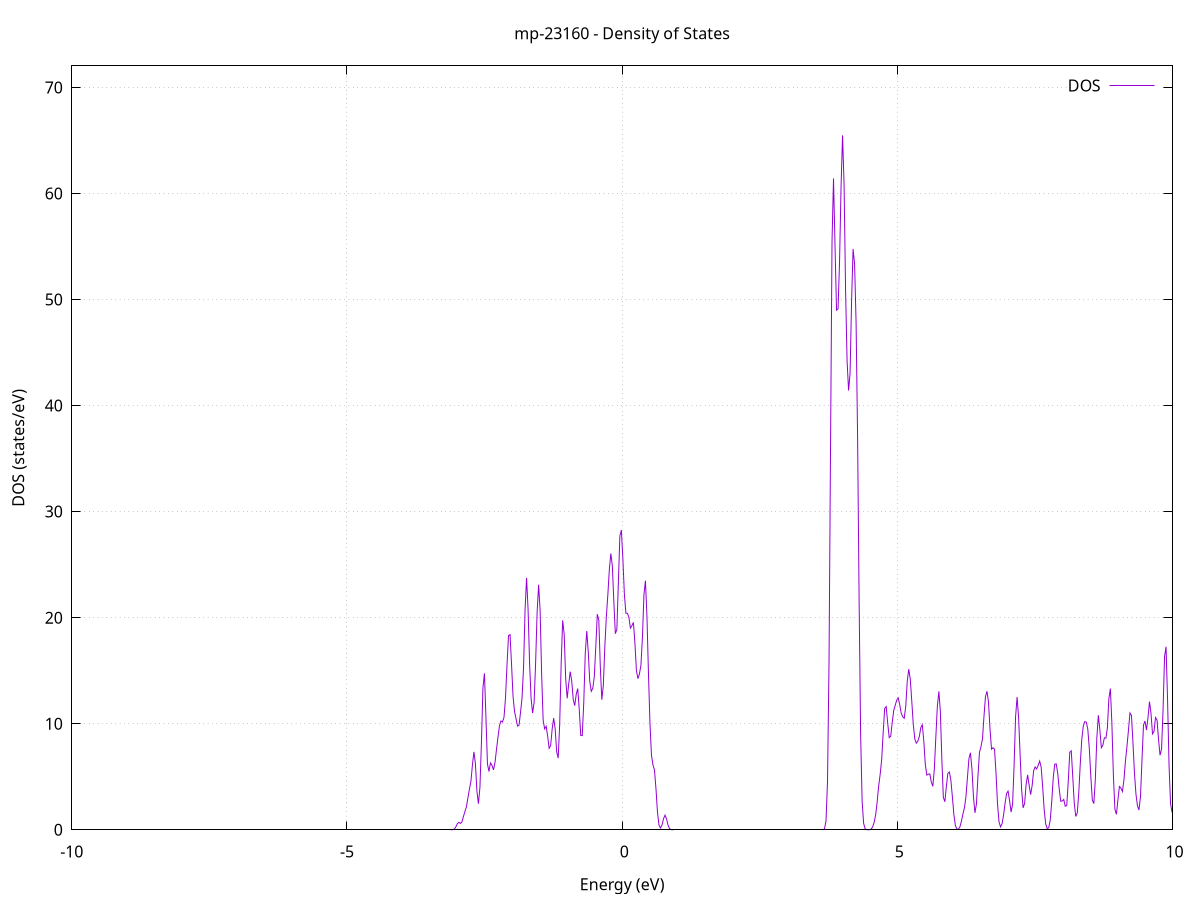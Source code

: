 set title 'mp-23160 - Density of States'
set xlabel 'Energy (eV)'
set ylabel 'DOS (states/eV)'
set grid
set xrange [-10:10]
set yrange [0:72.031]
set xzeroaxis lt -1
set terminal png size 800,600
set output 'mp-23160_dos_gnuplot.png'
plot '-' using 1:2 with lines title 'DOS'
-40.258100 0.000000
-40.230800 0.000000
-40.203400 0.000000
-40.176100 0.000000
-40.148700 0.000000
-40.121400 0.000000
-40.094100 0.000000
-40.066700 0.000000
-40.039400 0.000000
-40.012000 0.000000
-39.984700 0.000000
-39.957400 0.000000
-39.930000 0.000000
-39.902700 0.000000
-39.875300 0.000000
-39.848000 0.000000
-39.820700 0.000000
-39.793300 0.000000
-39.766000 0.000000
-39.738600 0.000000
-39.711300 0.000000
-39.684000 0.000000
-39.656600 0.000000
-39.629300 0.000000
-39.601900 0.000000
-39.574600 0.000000
-39.547300 0.000000
-39.519900 0.000000
-39.492600 0.000000
-39.465200 0.000000
-39.437900 0.000000
-39.410600 0.000000
-39.383200 0.000000
-39.355900 0.000000
-39.328500 0.000000
-39.301200 0.000000
-39.273900 0.000000
-39.246500 0.000000
-39.219200 0.000000
-39.191800 0.000000
-39.164500 0.000000
-39.137200 0.000000
-39.109800 0.000000
-39.082500 0.000000
-39.055200 0.000000
-39.027800 0.000000
-39.000500 0.000000
-38.973100 0.000000
-38.945800 0.000000
-38.918500 0.000000
-38.891100 0.000000
-38.863800 0.000000
-38.836400 0.000000
-38.809100 0.000000
-38.781800 0.000000
-38.754400 0.000000
-38.727100 0.000000
-38.699700 0.000000
-38.672400 0.000000
-38.645100 0.000000
-38.617700 0.000000
-38.590400 0.000000
-38.563000 0.000000
-38.535700 0.000000
-38.508400 0.000000
-38.481000 0.000000
-38.453700 0.000000
-38.426300 0.000000
-38.399000 0.000000
-38.371700 0.000000
-38.344300 0.000000
-38.317000 0.000000
-38.289600 0.000000
-38.262300 0.000000
-38.235000 0.000000
-38.207600 0.000000
-38.180300 0.000000
-38.152900 0.000000
-38.125600 0.000000
-38.098300 0.000000
-38.070900 0.000000
-38.043600 0.000000
-38.016200 0.000000
-37.988900 0.000000
-37.961600 0.000000
-37.934200 0.000300
-37.906900 0.008900
-37.879500 0.152500
-37.852200 1.461100
-37.824900 7.887400
-37.797500 24.046200
-37.770200 41.473300
-37.742800 40.504400
-37.715500 22.398900
-37.688200 7.006700
-37.660800 1.237600
-37.633500 0.123100
-37.606100 0.006900
-37.578800 0.000200
-37.551500 0.000000
-37.524100 0.000000
-37.496800 0.000000
-37.469400 0.000000
-37.442100 0.000000
-37.414800 0.000000
-37.387400 0.000000
-37.360100 0.000000
-37.332800 0.000000
-37.305400 0.000000
-37.278100 0.000000
-37.250700 0.000000
-37.223400 0.000000
-37.196100 0.000000
-37.168700 0.000000
-37.141400 0.000000
-37.114000 0.000000
-37.086700 0.000000
-37.059400 0.000000
-37.032000 0.000000
-37.004700 0.000000
-36.977300 0.000000
-36.950000 0.000000
-36.922700 0.000000
-36.895300 0.000000
-36.868000 0.000000
-36.840600 0.000000
-36.813300 0.000000
-36.786000 0.000000
-36.758600 0.000000
-36.731300 0.000000
-36.703900 0.000000
-36.676600 0.000000
-36.649300 0.000000
-36.621900 0.000000
-36.594600 0.000000
-36.567200 0.000000
-36.539900 0.000000
-36.512600 0.000000
-36.485200 0.000000
-36.457900 0.000000
-36.430500 0.000000
-36.403200 0.000000
-36.375900 0.000000
-36.348500 0.000000
-36.321200 0.000000
-36.293800 0.000000
-36.266500 0.000000
-36.239200 0.000000
-36.211800 0.000000
-36.184500 0.000000
-36.157100 0.000000
-36.129800 0.000000
-36.102500 0.000000
-36.075100 0.000000
-36.047800 0.000000
-36.020400 0.000000
-35.993100 0.000000
-35.965800 0.000000
-35.938400 0.000000
-35.911100 0.000000
-35.883700 0.000000
-35.856400 0.000000
-35.829100 0.000000
-35.801700 0.000000
-35.774400 0.000000
-35.747100 0.000000
-35.719700 0.000000
-35.692400 0.000000
-35.665000 0.000000
-35.637700 0.000000
-35.610400 0.000000
-35.583000 0.000000
-35.555700 0.000000
-35.528300 0.000000
-35.501000 0.000000
-35.473700 0.000000
-35.446300 0.000000
-35.419000 0.000000
-35.391600 0.000000
-35.364300 0.000000
-35.337000 0.000000
-35.309600 0.000000
-35.282300 0.000000
-35.254900 0.000000
-35.227600 0.000000
-35.200300 0.000000
-35.172900 0.000000
-35.145600 0.000000
-35.118200 0.000000
-35.090900 0.000000
-35.063600 0.000000
-35.036200 0.000000
-35.008900 0.000000
-34.981500 0.000000
-34.954200 0.000000
-34.926900 0.000000
-34.899500 0.000000
-34.872200 0.000000
-34.844800 0.000000
-34.817500 0.000000
-34.790200 0.000000
-34.762800 0.000000
-34.735500 0.000000
-34.708100 0.000000
-34.680800 0.000000
-34.653500 0.000000
-34.626100 0.000000
-34.598800 0.000000
-34.571400 0.000000
-34.544100 0.000000
-34.516800 0.000000
-34.489400 0.000000
-34.462100 0.000000
-34.434700 0.000000
-34.407400 0.000000
-34.380100 0.000000
-34.352700 0.000000
-34.325400 0.000000
-34.298000 0.000000
-34.270700 0.000000
-34.243400 0.000000
-34.216000 0.000000
-34.188700 0.000000
-34.161400 0.000000
-34.134000 0.000000
-34.106700 0.000000
-34.079300 0.000000
-34.052000 0.000000
-34.024700 0.000000
-33.997300 0.000000
-33.970000 0.000000
-33.942600 0.000000
-33.915300 0.000000
-33.888000 0.000000
-33.860600 0.000000
-33.833300 0.000000
-33.805900 0.000000
-33.778600 0.000000
-33.751300 0.000000
-33.723900 0.000000
-33.696600 0.000000
-33.669200 0.000000
-33.641900 0.000000
-33.614600 0.000000
-33.587200 0.000000
-33.559900 0.000000
-33.532500 0.000000
-33.505200 0.000000
-33.477900 0.000000
-33.450500 0.000000
-33.423200 0.000000
-33.395800 0.000000
-33.368500 0.000000
-33.341200 0.000000
-33.313800 0.000000
-33.286500 0.000000
-33.259100 0.000000
-33.231800 0.000000
-33.204500 0.000000
-33.177100 0.000000
-33.149800 0.000000
-33.122400 0.000000
-33.095100 0.000000
-33.067800 0.000000
-33.040400 0.000000
-33.013100 0.000000
-32.985700 0.000000
-32.958400 0.000000
-32.931100 0.000000
-32.903700 0.000000
-32.876400 0.000000
-32.849000 0.000000
-32.821700 0.000000
-32.794400 0.000000
-32.767000 0.000000
-32.739700 0.000000
-32.712300 0.000000
-32.685000 0.000000
-32.657700 0.000000
-32.630300 0.000000
-32.603000 0.000000
-32.575600 0.000000
-32.548300 0.000000
-32.521000 0.000000
-32.493600 0.000000
-32.466300 0.000000
-32.439000 0.000000
-32.411600 0.000000
-32.384300 0.000000
-32.356900 0.000000
-32.329600 0.000000
-32.302300 0.000000
-32.274900 0.000000
-32.247600 0.000000
-32.220200 0.000000
-32.192900 0.000000
-32.165600 0.000000
-32.138200 0.000000
-32.110900 0.000000
-32.083500 0.000000
-32.056200 0.000000
-32.028900 0.000000
-32.001500 0.000000
-31.974200 0.000000
-31.946800 0.000000
-31.919500 0.000000
-31.892200 0.000000
-31.864800 0.000000
-31.837500 0.000000
-31.810100 0.000000
-31.782800 0.000000
-31.755500 0.000000
-31.728100 0.000000
-31.700800 0.000000
-31.673400 0.000000
-31.646100 0.000000
-31.618800 0.000000
-31.591400 0.000000
-31.564100 0.000000
-31.536700 0.000000
-31.509400 0.000000
-31.482100 0.000000
-31.454700 0.000000
-31.427400 0.000000
-31.400000 0.000000
-31.372700 0.000000
-31.345400 0.000000
-31.318000 0.000000
-31.290700 0.000000
-31.263300 0.000000
-31.236000 0.000000
-31.208700 0.000000
-31.181300 0.000000
-31.154000 0.000000
-31.126600 0.000000
-31.099300 0.000000
-31.072000 0.000000
-31.044600 0.000000
-31.017300 0.000000
-30.989900 0.000000
-30.962600 0.000000
-30.935300 0.000000
-30.907900 0.000000
-30.880600 0.000000
-30.853300 0.000000
-30.825900 0.000000
-30.798600 0.000000
-30.771200 0.000000
-30.743900 0.000000
-30.716600 0.000000
-30.689200 0.000000
-30.661900 0.000000
-30.634500 0.000000
-30.607200 0.000000
-30.579900 0.000000
-30.552500 0.000000
-30.525200 0.000000
-30.497800 0.000000
-30.470500 0.000000
-30.443200 0.000000
-30.415800 0.000000
-30.388500 0.000000
-30.361100 0.000000
-30.333800 0.000000
-30.306500 0.000000
-30.279100 0.000000
-30.251800 0.000000
-30.224400 0.000000
-30.197100 0.000000
-30.169800 0.000000
-30.142400 0.000000
-30.115100 0.000000
-30.087700 0.000000
-30.060400 0.000000
-30.033100 0.000000
-30.005700 0.000000
-29.978400 0.000000
-29.951000 0.000000
-29.923700 0.000000
-29.896400 0.000000
-29.869000 0.000000
-29.841700 0.000000
-29.814300 0.000000
-29.787000 0.000000
-29.759700 0.000000
-29.732300 0.000000
-29.705000 0.000000
-29.677600 0.000000
-29.650300 0.000000
-29.623000 0.000000
-29.595600 0.000000
-29.568300 0.000000
-29.540900 0.000000
-29.513600 0.000000
-29.486300 0.000000
-29.458900 0.000000
-29.431600 0.000000
-29.404200 0.000000
-29.376900 0.000000
-29.349600 0.000000
-29.322200 0.000000
-29.294900 0.000000
-29.267500 0.000000
-29.240200 0.000000
-29.212900 0.000000
-29.185500 0.000000
-29.158200 0.000000
-29.130900 0.000000
-29.103500 0.000000
-29.076200 0.000000
-29.048800 0.000000
-29.021500 0.000000
-28.994200 0.000000
-28.966800 0.000000
-28.939500 0.000000
-28.912100 0.000000
-28.884800 0.000000
-28.857500 0.000000
-28.830100 0.000000
-28.802800 0.000000
-28.775400 0.000000
-28.748100 0.000000
-28.720800 0.000000
-28.693400 0.000000
-28.666100 0.000000
-28.638700 0.000000
-28.611400 0.000000
-28.584100 0.000000
-28.556700 0.000000
-28.529400 0.000000
-28.502000 0.000000
-28.474700 0.000000
-28.447400 0.000000
-28.420000 0.000000
-28.392700 0.000000
-28.365300 0.000000
-28.338000 0.000000
-28.310700 0.000000
-28.283300 0.000000
-28.256000 0.000000
-28.228600 0.000000
-28.201300 0.000000
-28.174000 0.000000
-28.146600 0.000000
-28.119300 0.000000
-28.091900 0.000000
-28.064600 0.000000
-28.037300 0.000000
-28.009900 0.000000
-27.982600 0.000000
-27.955200 0.000000
-27.927900 0.000000
-27.900600 0.000000
-27.873200 0.000000
-27.845900 0.000000
-27.818500 0.000000
-27.791200 0.000000
-27.763900 0.000000
-27.736500 0.000000
-27.709200 0.000000
-27.681800 0.000000
-27.654500 0.000000
-27.627200 0.000000
-27.599800 0.000000
-27.572500 0.000000
-27.545200 0.000000
-27.517800 0.000000
-27.490500 0.000000
-27.463100 0.000000
-27.435800 0.000000
-27.408500 0.000000
-27.381100 0.000000
-27.353800 0.000000
-27.326400 0.000000
-27.299100 0.000000
-27.271800 0.000000
-27.244400 0.000000
-27.217100 0.000000
-27.189700 0.000000
-27.162400 0.000000
-27.135100 0.000000
-27.107700 0.000000
-27.080400 0.000000
-27.053000 0.000000
-27.025700 0.000000
-26.998400 0.000000
-26.971000 0.000000
-26.943700 0.000000
-26.916300 0.000000
-26.889000 0.000000
-26.861700 0.000000
-26.834300 0.000000
-26.807000 0.000000
-26.779600 0.000000
-26.752300 0.000000
-26.725000 0.000000
-26.697600 0.000000
-26.670300 0.000000
-26.642900 0.000000
-26.615600 0.000000
-26.588300 0.000000
-26.560900 0.000000
-26.533600 0.000000
-26.506200 0.000000
-26.478900 0.000000
-26.451600 0.000000
-26.424200 0.000000
-26.396900 0.000000
-26.369500 0.000000
-26.342200 0.000000
-26.314900 0.000000
-26.287500 0.000000
-26.260200 0.000000
-26.232800 0.000000
-26.205500 0.000000
-26.178200 0.000000
-26.150800 0.000000
-26.123500 0.000000
-26.096100 0.000000
-26.068800 0.000000
-26.041500 0.000000
-26.014100 0.000000
-25.986800 0.000000
-25.959400 0.000000
-25.932100 0.000000
-25.904800 0.000000
-25.877400 0.000000
-25.850100 0.000000
-25.822800 0.000000
-25.795400 0.000000
-25.768100 0.000000
-25.740700 0.000000
-25.713400 0.000000
-25.686100 0.000000
-25.658700 0.000000
-25.631400 0.000000
-25.604000 0.000000
-25.576700 0.000000
-25.549400 0.000000
-25.522000 0.000000
-25.494700 0.000000
-25.467300 0.000000
-25.440000 0.000000
-25.412700 0.000000
-25.385300 0.000000
-25.358000 0.000000
-25.330600 0.000000
-25.303300 0.000000
-25.276000 0.000000
-25.248600 0.000000
-25.221300 0.000000
-25.193900 0.000000
-25.166600 0.000000
-25.139300 0.000000
-25.111900 0.000000
-25.084600 0.000000
-25.057200 0.000000
-25.029900 0.000000
-25.002600 0.000000
-24.975200 0.000000
-24.947900 0.000000
-24.920500 0.000000
-24.893200 0.000000
-24.865900 0.000000
-24.838500 0.000000
-24.811200 0.000000
-24.783800 0.000000
-24.756500 0.000000
-24.729200 0.000000
-24.701800 0.000000
-24.674500 0.000000
-24.647100 0.000000
-24.619800 0.000000
-24.592500 0.000000
-24.565100 0.000000
-24.537800 0.000000
-24.510400 0.000000
-24.483100 0.000000
-24.455800 0.000000
-24.428400 0.000000
-24.401100 0.000000
-24.373700 0.000000
-24.346400 0.000000
-24.319100 0.000000
-24.291700 0.000000
-24.264400 0.000000
-24.237100 0.000000
-24.209700 0.000000
-24.182400 0.000000
-24.155000 0.000000
-24.127700 0.000000
-24.100400 0.000000
-24.073000 0.000000
-24.045700 0.000000
-24.018300 0.000000
-23.991000 0.000000
-23.963700 0.000000
-23.936300 0.000000
-23.909000 0.000000
-23.881600 0.000000
-23.854300 0.000000
-23.827000 0.000000
-23.799600 0.000000
-23.772300 0.000000
-23.744900 0.000000
-23.717600 0.000000
-23.690300 0.000000
-23.662900 0.000000
-23.635600 0.000000
-23.608200 0.000000
-23.580900 0.000000
-23.553600 0.000000
-23.526200 0.000000
-23.498900 0.000000
-23.471500 0.000000
-23.444200 0.000000
-23.416900 0.000000
-23.389500 0.000000
-23.362200 0.000000
-23.334800 0.000000
-23.307500 0.000000
-23.280200 0.000000
-23.252800 0.000000
-23.225500 0.000000
-23.198100 0.000000
-23.170800 0.000000
-23.143500 0.000000
-23.116100 0.000000
-23.088800 0.000000
-23.061400 0.000000
-23.034100 0.000000
-23.006800 0.000000
-22.979400 0.000000
-22.952100 0.000000
-22.924700 0.000000
-22.897400 0.000000
-22.870100 0.000000
-22.842700 0.000000
-22.815400 0.000000
-22.788000 0.000000
-22.760700 0.000000
-22.733400 0.000000
-22.706000 0.000000
-22.678700 0.000000
-22.651400 0.000000
-22.624000 0.000000
-22.596700 0.000000
-22.569300 0.000000
-22.542000 0.000000
-22.514700 0.000000
-22.487300 0.000000
-22.460000 0.000000
-22.432600 0.000000
-22.405300 0.000000
-22.378000 0.000000
-22.350600 0.000000
-22.323300 0.000000
-22.295900 0.000000
-22.268600 0.000000
-22.241300 0.000000
-22.213900 0.000000
-22.186600 0.000000
-22.159200 0.000000
-22.131900 0.000000
-22.104600 0.000000
-22.077200 0.000000
-22.049900 0.000000
-22.022500 0.000000
-21.995200 0.000000
-21.967900 0.000000
-21.940500 0.000000
-21.913200 0.000000
-21.885800 0.000000
-21.858500 0.000000
-21.831200 0.000000
-21.803800 0.000000
-21.776500 0.000000
-21.749100 0.000000
-21.721800 0.000000
-21.694500 0.000000
-21.667100 0.000000
-21.639800 0.000000
-21.612400 0.000000
-21.585100 0.000000
-21.557800 0.000000
-21.530400 0.000000
-21.503100 0.000000
-21.475700 0.000000
-21.448400 0.000000
-21.421100 0.000000
-21.393700 0.000000
-21.366400 0.000000
-21.339000 0.000000
-21.311700 0.000000
-21.284400 0.000000
-21.257000 0.000000
-21.229700 0.000000
-21.202300 0.000000
-21.175000 0.000000
-21.147700 0.000000
-21.120300 0.000000
-21.093000 0.000000
-21.065600 0.000000
-21.038300 0.000000
-21.011000 0.000000
-20.983600 0.000000
-20.956300 0.000000
-20.929000 0.000000
-20.901600 0.000000
-20.874300 0.000000
-20.846900 0.000000
-20.819600 0.000000
-20.792300 0.000000
-20.764900 0.000000
-20.737600 0.000000
-20.710200 0.000000
-20.682900 0.000000
-20.655600 0.000000
-20.628200 0.000000
-20.600900 0.000000
-20.573500 0.000000
-20.546200 0.000000
-20.518900 0.000000
-20.491500 0.000000
-20.464200 0.000000
-20.436800 0.000000
-20.409500 0.000000
-20.382200 0.000000
-20.354800 0.000000
-20.327500 0.000000
-20.300100 0.000000
-20.272800 0.000000
-20.245500 0.000000
-20.218100 0.000000
-20.190800 0.000000
-20.163400 0.000000
-20.136100 0.000000
-20.108800 0.000000
-20.081400 0.000000
-20.054100 0.000000
-20.026700 0.000000
-19.999400 0.000000
-19.972100 0.000000
-19.944700 0.000000
-19.917400 0.000000
-19.890000 0.000000
-19.862700 0.000000
-19.835400 0.000000
-19.808000 0.000000
-19.780700 0.000000
-19.753300 0.000000
-19.726000 0.000000
-19.698700 0.000000
-19.671300 0.000000
-19.644000 0.000000
-19.616600 0.000000
-19.589300 0.000000
-19.562000 0.000000
-19.534600 0.000000
-19.507300 0.000000
-19.479900 0.000000
-19.452600 0.000000
-19.425300 0.000000
-19.397900 0.000000
-19.370600 0.000000
-19.343300 0.000000
-19.315900 0.000000
-19.288600 0.000000
-19.261200 0.000000
-19.233900 0.000000
-19.206600 0.000000
-19.179200 0.000000
-19.151900 0.000000
-19.124500 0.000000
-19.097200 0.000000
-19.069900 0.000000
-19.042500 0.000000
-19.015200 0.000000
-18.987800 0.000000
-18.960500 0.000000
-18.933200 0.000000
-18.905800 0.000000
-18.878500 0.000000
-18.851100 0.000000
-18.823800 0.000000
-18.796500 0.000000
-18.769100 0.000000
-18.741800 0.000000
-18.714400 0.000000
-18.687100 0.000000
-18.659800 0.000000
-18.632400 0.000000
-18.605100 0.000000
-18.577700 0.000000
-18.550400 0.000000
-18.523100 0.000000
-18.495700 0.000000
-18.468400 0.000000
-18.441000 0.000000
-18.413700 0.000000
-18.386400 0.000000
-18.359000 0.000000
-18.331700 0.000000
-18.304300 0.000000
-18.277000 0.000000
-18.249700 0.000000
-18.222300 0.000000
-18.195000 0.000000
-18.167600 0.000000
-18.140300 0.000000
-18.113000 0.000000
-18.085600 0.000000
-18.058300 0.000000
-18.030900 0.000000
-18.003600 0.000000
-17.976300 0.000000
-17.948900 0.000000
-17.921600 0.000000
-17.894200 0.000000
-17.866900 0.000000
-17.839600 0.000000
-17.812200 0.000000
-17.784900 0.000000
-17.757500 0.000000
-17.730200 0.000000
-17.702900 0.000000
-17.675500 0.000000
-17.648200 0.000000
-17.620900 0.000000
-17.593500 0.000000
-17.566200 0.000000
-17.538800 0.000000
-17.511500 0.000000
-17.484200 0.000000
-17.456800 0.000000
-17.429500 0.000000
-17.402100 0.000000
-17.374800 0.000000
-17.347500 0.000000
-17.320100 0.000000
-17.292800 0.000000
-17.265400 0.000000
-17.238100 0.000000
-17.210800 0.000000
-17.183400 0.000000
-17.156100 0.000000
-17.128700 0.000000
-17.101400 0.000000
-17.074100 0.000000
-17.046700 0.000000
-17.019400 0.000000
-16.992000 0.000000
-16.964700 0.000000
-16.937400 0.000000
-16.910000 0.000000
-16.882700 0.000000
-16.855300 0.000000
-16.828000 0.000000
-16.800700 0.000000
-16.773300 0.000000
-16.746000 0.000000
-16.718600 0.000000
-16.691300 0.000000
-16.664000 0.000000
-16.636600 0.000000
-16.609300 0.000000
-16.581900 0.000000
-16.554600 0.000000
-16.527300 0.000000
-16.499900 0.000000
-16.472600 0.000000
-16.445200 0.000000
-16.417900 0.000000
-16.390600 0.000000
-16.363200 0.000100
-16.335900 0.002400
-16.308500 0.046000
-16.281200 0.505200
-16.253900 3.206200
-16.226500 11.882600
-16.199200 26.249800
-16.171800 36.331800
-16.144500 35.559100
-16.117200 29.673700
-16.089800 23.340000
-16.062500 19.092400
-16.035200 20.638500
-16.007800 25.244900
-15.980500 28.236600
-15.953100 31.919300
-15.925800 37.607200
-15.898500 39.466100
-15.871100 33.675200
-15.843800 22.179200
-15.816400 10.320600
-15.789100 3.107300
-15.761800 0.572100
-15.734400 0.062400
-15.707100 0.004000
-15.679700 0.000100
-15.652400 0.000000
-15.625100 0.000000
-15.597700 0.000000
-15.570400 0.000000
-15.543000 0.000000
-15.515700 0.000000
-15.488400 0.000000
-15.461000 0.000000
-15.433700 0.000000
-15.406300 0.000000
-15.379000 0.000000
-15.351700 0.000000
-15.324300 0.000000
-15.297000 0.000000
-15.269600 0.000000
-15.242300 0.000000
-15.215000 0.000000
-15.187600 0.000000
-15.160300 0.000000
-15.132900 0.000000
-15.105600 0.000000
-15.078300 0.000000
-15.050900 0.000000
-15.023600 0.000000
-14.996200 0.000000
-14.968900 0.000000
-14.941600 0.000000
-14.914200 0.000000
-14.886900 0.000000
-14.859500 0.000000
-14.832200 0.000000
-14.804900 0.000000
-14.777500 0.000000
-14.750200 0.000000
-14.722800 0.000000
-14.695500 0.000000
-14.668200 0.000000
-14.640800 0.000000
-14.613500 0.000000
-14.586100 0.000000
-14.558800 0.000000
-14.531500 0.000000
-14.504100 0.000000
-14.476800 0.000000
-14.449400 0.000000
-14.422100 0.000000
-14.394800 0.000000
-14.367400 0.000000
-14.340100 0.000000
-14.312800 0.000000
-14.285400 0.000000
-14.258100 0.000000
-14.230700 0.000000
-14.203400 0.000000
-14.176100 0.000000
-14.148700 0.000000
-14.121400 0.000000
-14.094000 0.000000
-14.066700 0.000000
-14.039400 0.000000
-14.012000 0.000000
-13.984700 0.000000
-13.957300 0.000000
-13.930000 0.000000
-13.902700 0.000000
-13.875300 0.000000
-13.848000 0.000000
-13.820600 0.000000
-13.793300 0.000000
-13.766000 0.000000
-13.738600 0.000000
-13.711300 0.000000
-13.683900 0.000000
-13.656600 0.000000
-13.629300 0.000000
-13.601900 0.000000
-13.574600 0.000000
-13.547200 0.000000
-13.519900 0.000000
-13.492600 0.000000
-13.465200 0.000000
-13.437900 0.000000
-13.410500 0.000000
-13.383200 0.000000
-13.355900 0.000000
-13.328500 0.000000
-13.301200 0.000000
-13.273800 0.000000
-13.246500 0.000000
-13.219200 0.000000
-13.191800 0.000900
-13.164500 0.011900
-13.137100 0.095500
-13.109800 0.444700
-13.082500 1.212200
-13.055100 1.936200
-13.027800 1.824600
-13.000400 1.169200
-12.973100 1.423300
-12.945800 3.950400
-12.918400 8.124700
-12.891100 10.397200
-12.863700 8.981100
-12.836400 6.948800
-12.809100 7.216300
-12.781700 9.338600
-12.754400 10.547300
-12.727100 9.038000
-12.699700 6.355100
-12.672400 4.170700
-12.645000 3.080300
-12.617700 4.023000
-12.590400 6.873000
-12.563000 10.028200
-12.535700 13.904400
-12.508300 21.270500
-12.481000 30.657900
-12.453700 34.868300
-12.426300 30.507900
-12.399000 22.219500
-12.371600 15.677600
-12.344300 13.453100
-12.317000 16.172600
-12.289600 22.592600
-12.262300 30.088300
-12.234900 35.481400
-12.207600 35.291800
-12.180300 29.690500
-12.152900 23.988600
-12.125600 20.931300
-12.098200 17.940000
-12.070900 14.619900
-12.043600 13.329900
-12.016200 12.380200
-11.988900 8.438700
-11.961500 3.538800
-11.934200 0.864400
-11.906900 0.121000
-11.879500 0.009600
-11.852200 0.000400
-11.824800 0.000000
-11.797500 0.000000
-11.770200 0.000000
-11.742800 0.000000
-11.715500 0.000000
-11.688100 0.000000
-11.660800 0.000000
-11.633500 0.000000
-11.606100 0.000000
-11.578800 0.000000
-11.551400 0.000000
-11.524100 0.000000
-11.496800 0.000000
-11.469400 0.000000
-11.442100 0.000000
-11.414700 0.000000
-11.387400 0.000000
-11.360100 0.000000
-11.332700 0.000000
-11.305400 0.000000
-11.278000 0.000000
-11.250700 0.000000
-11.223400 0.000000
-11.196000 0.000000
-11.168700 0.000000
-11.141400 0.000000
-11.114000 0.000000
-11.086700 0.000000
-11.059300 0.000000
-11.032000 0.000000
-11.004700 0.000000
-10.977300 0.000000
-10.950000 0.000000
-10.922600 0.000000
-10.895300 0.000000
-10.868000 0.000000
-10.840600 0.000000
-10.813300 0.000000
-10.785900 0.000000
-10.758600 0.000000
-10.731300 0.000000
-10.703900 0.000000
-10.676600 0.000000
-10.649200 0.000000
-10.621900 0.000000
-10.594600 0.000000
-10.567200 0.000000
-10.539900 0.000000
-10.512500 0.000000
-10.485200 0.000000
-10.457900 0.000000
-10.430500 0.000000
-10.403200 0.000000
-10.375800 0.000000
-10.348500 0.000000
-10.321200 0.000000
-10.293800 0.000000
-10.266500 0.000000
-10.239100 0.000000
-10.211800 0.000000
-10.184500 0.000000
-10.157100 0.000000
-10.129800 0.000000
-10.102400 0.000000
-10.075100 0.000000
-10.047800 0.000000
-10.020400 0.000000
-9.993100 0.000000
-9.965700 0.000000
-9.938400 0.000000
-9.911100 0.000000
-9.883700 0.000000
-9.856400 0.000000
-9.829000 0.000000
-9.801700 0.000000
-9.774400 0.000000
-9.747000 0.000000
-9.719700 0.000000
-9.692300 0.000000
-9.665000 0.000000
-9.637700 0.000000
-9.610300 0.000000
-9.583000 0.000000
-9.555600 0.000000
-9.528300 0.000000
-9.501000 0.000000
-9.473600 0.000000
-9.446300 0.000000
-9.419000 0.000000
-9.391600 0.000000
-9.364300 0.000000
-9.336900 0.000000
-9.309600 0.000000
-9.282300 0.000000
-9.254900 0.000000
-9.227600 0.000000
-9.200200 0.000000
-9.172900 0.000000
-9.145600 0.000000
-9.118200 0.000000
-9.090900 0.000000
-9.063500 0.000000
-9.036200 0.000000
-9.008900 0.000000
-8.981500 0.000000
-8.954200 0.000000
-8.926800 0.000000
-8.899500 0.000000
-8.872200 0.000000
-8.844800 0.000000
-8.817500 0.000000
-8.790100 0.000000
-8.762800 0.000000
-8.735500 0.000000
-8.708100 0.000000
-8.680800 0.000000
-8.653400 0.000000
-8.626100 0.000000
-8.598800 0.000000
-8.571400 0.000000
-8.544100 0.000000
-8.516700 0.000000
-8.489400 0.000000
-8.462100 0.000000
-8.434700 0.000000
-8.407400 0.000000
-8.380000 0.000000
-8.352700 0.000000
-8.325400 0.000000
-8.298000 0.000000
-8.270700 0.000000
-8.243300 0.000000
-8.216000 0.000000
-8.188700 0.000000
-8.161300 0.000000
-8.134000 0.000000
-8.106600 0.000000
-8.079300 0.000000
-8.052000 0.000000
-8.024600 0.000000
-7.997300 0.000000
-7.969900 0.000000
-7.942600 0.000000
-7.915300 0.000000
-7.887900 0.000000
-7.860600 0.000000
-7.833300 0.000000
-7.805900 0.000000
-7.778600 0.000000
-7.751200 0.000000
-7.723900 0.000000
-7.696600 0.000000
-7.669200 0.000000
-7.641900 0.000000
-7.614500 0.000000
-7.587200 0.000000
-7.559900 0.000000
-7.532500 0.000000
-7.505200 0.000000
-7.477800 0.000000
-7.450500 0.000000
-7.423200 0.000000
-7.395800 0.000000
-7.368500 0.000000
-7.341100 0.000000
-7.313800 0.000000
-7.286500 0.000000
-7.259100 0.000000
-7.231800 0.000000
-7.204400 0.000000
-7.177100 0.000000
-7.149800 0.000000
-7.122400 0.000000
-7.095100 0.000000
-7.067700 0.000000
-7.040400 0.000000
-7.013100 0.000000
-6.985700 0.000000
-6.958400 0.000000
-6.931000 0.000000
-6.903700 0.000000
-6.876400 0.000000
-6.849000 0.000000
-6.821700 0.000000
-6.794300 0.000000
-6.767000 0.000000
-6.739700 0.000000
-6.712300 0.000000
-6.685000 0.000000
-6.657600 0.000000
-6.630300 0.000000
-6.603000 0.000000
-6.575600 0.000000
-6.548300 0.000000
-6.520900 0.000000
-6.493600 0.000000
-6.466300 0.000000
-6.438900 0.000000
-6.411600 0.000000
-6.384200 0.000000
-6.356900 0.000000
-6.329600 0.000000
-6.302200 0.000000
-6.274900 0.000000
-6.247500 0.000000
-6.220200 0.000000
-6.192900 0.000000
-6.165500 0.000000
-6.138200 0.000000
-6.110900 0.000000
-6.083500 0.000000
-6.056200 0.000000
-6.028800 0.000000
-6.001500 0.000000
-5.974200 0.000000
-5.946800 0.000000
-5.919500 0.000000
-5.892100 0.000000
-5.864800 0.000000
-5.837500 0.000000
-5.810100 0.000000
-5.782800 0.000000
-5.755400 0.000000
-5.728100 0.000000
-5.700800 0.000000
-5.673400 0.000000
-5.646100 0.000000
-5.618700 0.000000
-5.591400 0.000000
-5.564100 0.000000
-5.536700 0.000000
-5.509400 0.000000
-5.482000 0.000000
-5.454700 0.000000
-5.427400 0.000000
-5.400000 0.000000
-5.372700 0.000000
-5.345300 0.000000
-5.318000 0.000000
-5.290700 0.000000
-5.263300 0.000000
-5.236000 0.000000
-5.208600 0.000000
-5.181300 0.000000
-5.154000 0.000000
-5.126600 0.000000
-5.099300 0.000000
-5.071900 0.000000
-5.044600 0.000000
-5.017300 0.000000
-4.989900 0.000000
-4.962600 0.000000
-4.935200 0.000000
-4.907900 0.000000
-4.880600 0.000000
-4.853200 0.000000
-4.825900 0.000000
-4.798500 0.000000
-4.771200 0.000000
-4.743900 0.000000
-4.716500 0.000000
-4.689200 0.000000
-4.661800 0.000000
-4.634500 0.000000
-4.607200 0.000000
-4.579800 0.000000
-4.552500 0.000000
-4.525200 0.000000
-4.497800 0.000000
-4.470500 0.000000
-4.443100 0.000000
-4.415800 0.000000
-4.388500 0.000000
-4.361100 0.000000
-4.333800 0.000000
-4.306400 0.000000
-4.279100 0.000000
-4.251800 0.000000
-4.224400 0.000000
-4.197100 0.000000
-4.169700 0.000000
-4.142400 0.000000
-4.115100 0.000000
-4.087700 0.000000
-4.060400 0.000000
-4.033000 0.000000
-4.005700 0.000000
-3.978400 0.000000
-3.951000 0.000000
-3.923700 0.000000
-3.896300 0.000000
-3.869000 0.000000
-3.841700 0.000000
-3.814300 0.000000
-3.787000 0.000000
-3.759600 0.000000
-3.732300 0.000000
-3.705000 0.000000
-3.677600 0.000000
-3.650300 0.000000
-3.622900 0.000000
-3.595600 0.000000
-3.568300 0.000000
-3.540900 0.000000
-3.513600 0.000000
-3.486200 0.000000
-3.458900 0.000000
-3.431600 0.000000
-3.404200 0.000000
-3.376900 0.000000
-3.349500 0.000000
-3.322200 0.000000
-3.294900 0.000000
-3.267500 0.000000
-3.240200 0.000000
-3.212800 0.000000
-3.185500 0.000000
-3.158200 0.000000
-3.130800 0.000000
-3.103500 0.001000
-3.076100 0.011300
-3.048800 0.074300
-3.021500 0.274900
-2.994100 0.576500
-2.966800 0.702100
-2.939400 0.601600
-2.912100 0.720500
-2.884800 1.233500
-2.857400 1.705700
-2.830100 2.152400
-2.802800 3.000700
-2.775400 3.812400
-2.748100 4.559400
-2.720700 6.088700
-2.693400 7.348600
-2.666100 6.232800
-2.638700 3.635600
-2.611400 2.454700
-2.584000 3.996400
-2.556700 8.210900
-2.529400 13.372800
-2.502000 14.750200
-2.474700 10.599500
-2.447300 6.211000
-2.420000 5.495800
-2.392700 6.299800
-2.365300 6.084800
-2.338000 5.648000
-2.310600 6.334300
-2.283300 7.564600
-2.256000 8.726000
-2.228600 9.824000
-2.201300 10.260900
-2.173900 10.157700
-2.146600 10.608500
-2.119300 12.439600
-2.091900 15.573600
-2.064600 18.306000
-2.037200 18.401000
-2.009900 15.631200
-1.982600 12.590800
-1.955200 11.141400
-1.927900 10.464200
-1.900500 9.774600
-1.873200 9.863400
-1.845900 11.091700
-1.818500 12.471500
-1.791200 15.348100
-1.763800 20.760500
-1.736500 23.759800
-1.709200 20.766300
-1.681800 15.703900
-1.654500 12.390000
-1.627100 11.005200
-1.599800 11.983900
-1.572500 15.694600
-1.545100 20.472000
-1.517800 23.106600
-1.490400 20.652000
-1.463100 14.705800
-1.435800 10.345700
-1.408400 9.516300
-1.381100 9.759400
-1.353700 8.833300
-1.326400 7.685700
-1.299100 7.933400
-1.271700 9.488300
-1.244400 10.524800
-1.217100 9.524400
-1.189700 7.354600
-1.162400 6.753200
-1.135000 9.932800
-1.107700 15.739600
-1.080400 19.747300
-1.053000 18.424800
-1.025700 14.208700
-0.998300 12.395400
-0.971000 13.743700
-0.943700 14.910500
-0.916300 14.038000
-0.889000 12.308800
-0.861600 11.697600
-0.834300 12.775700
-0.807000 13.316400
-0.779600 11.355400
-0.752300 8.897500
-0.724900 8.877400
-0.697600 11.991700
-0.670300 16.602000
-0.642900 18.742400
-0.615600 16.768200
-0.588200 13.984700
-0.560900 13.057200
-0.533600 13.335400
-0.506200 14.438400
-0.478900 17.252100
-0.451500 20.328600
-0.424200 19.770100
-0.396900 15.405600
-0.369500 12.262800
-0.342200 13.591000
-0.314800 17.242500
-0.287500 20.072800
-0.260200 22.133600
-0.232800 24.515200
-0.205500 26.051000
-0.178100 24.891300
-0.150800 21.470500
-0.123500 18.490500
-0.096100 18.892700
-0.068800 23.269700
-0.041400 27.705400
-0.014100 28.259600
0.013200 25.552200
0.040600 22.213500
0.067900 20.419100
0.095300 20.412800
0.122600 20.045600
0.149900 19.013700
0.177300 19.244900
0.204600 19.554200
0.232000 17.614600
0.259300 15.014100
0.286600 14.245800
0.314000 14.693500
0.341300 15.520000
0.368600 18.135700
0.396000 22.152300
0.423300 23.488400
0.450700 20.137600
0.478000 14.771200
0.505300 10.061500
0.532700 7.043300
0.560000 6.105300
0.587400 5.642200
0.614700 3.855300
0.642000 1.650400
0.669400 0.435000
0.696700 0.167900
0.724100 0.443500
0.751400 1.032400
0.778700 1.376100
0.806100 1.038800
0.833400 0.443700
0.860800 0.107100
0.888100 0.014600
0.915400 0.001100
0.942800 0.000000
0.970100 0.000000
0.997500 0.000000
1.024800 0.000000
1.052100 0.000000
1.079500 0.000000
1.106800 0.000000
1.134200 0.000000
1.161500 0.000000
1.188800 0.000000
1.216200 0.000000
1.243500 0.000000
1.270900 0.000000
1.298200 0.000000
1.325500 0.000000
1.352900 0.000000
1.380200 0.000000
1.407600 0.000000
1.434900 0.000000
1.462200 0.000000
1.489600 0.000000
1.516900 0.000000
1.544300 0.000000
1.571600 0.000000
1.598900 0.000000
1.626300 0.000000
1.653600 0.000000
1.681000 0.000000
1.708300 0.000000
1.735600 0.000000
1.763000 0.000000
1.790300 0.000000
1.817700 0.000000
1.845000 0.000000
1.872300 0.000000
1.899700 0.000000
1.927000 0.000000
1.954400 0.000000
1.981700 0.000000
2.009000 0.000000
2.036400 0.000000
2.063700 0.000000
2.091000 0.000000
2.118400 0.000000
2.145700 0.000000
2.173100 0.000000
2.200400 0.000000
2.227700 0.000000
2.255100 0.000000
2.282400 0.000000
2.309800 0.000000
2.337100 0.000000
2.364400 0.000000
2.391800 0.000000
2.419100 0.000000
2.446500 0.000000
2.473800 0.000000
2.501100 0.000000
2.528500 0.000000
2.555800 0.000000
2.583200 0.000000
2.610500 0.000000
2.637800 0.000000
2.665200 0.000000
2.692500 0.000000
2.719900 0.000000
2.747200 0.000000
2.774500 0.000000
2.801900 0.000000
2.829200 0.000000
2.856600 0.000000
2.883900 0.000000
2.911200 0.000000
2.938600 0.000000
2.965900 0.000000
2.993300 0.000000
3.020600 0.000000
3.047900 0.000000
3.075300 0.000000
3.102600 0.000000
3.130000 0.000000
3.157300 0.000000
3.184600 0.000000
3.212000 0.000000
3.239300 0.000000
3.266700 0.000000
3.294000 0.000000
3.321300 0.000000
3.348700 0.000000
3.376000 0.000000
3.403400 0.000000
3.430700 0.000000
3.458000 0.000000
3.485400 0.000000
3.512700 0.000000
3.540100 0.000000
3.567400 0.000000
3.594700 0.000000
3.622100 0.000200
3.649400 0.006200
3.676700 0.092900
3.704100 0.826600
3.731400 4.518300
3.758800 15.695600
3.786100 35.811600
3.813400 55.445700
3.840800 61.421900
3.868100 55.030400
3.895500 48.996500
3.922800 49.114000
3.950100 53.504000
3.977500 60.616700
4.004800 65.482500
4.032200 60.917400
4.059500 50.924500
4.086800 44.262100
4.114200 41.423100
4.141500 43.047300
4.168900 49.843600
4.196200 54.757400
4.223500 53.362700
4.250900 47.815900
4.278200 36.996700
4.305600 21.718700
4.332900 9.075500
4.360200 2.731500
4.387600 0.606600
4.414900 0.096100
4.442300 0.010000
4.469600 0.001400
4.496900 0.009800
4.524300 0.067700
4.551600 0.273500
4.579000 0.704200
4.606300 1.412000
4.633600 2.620600
4.661000 4.127400
4.688300 5.226600
4.715700 6.604300
4.743000 9.175800
4.770300 11.447400
4.797700 11.611900
4.825000 10.056700
4.852400 8.691900
4.879700 8.808700
4.907000 10.105000
4.934400 11.250800
4.961700 11.742000
4.989100 12.219500
5.016400 12.434800
5.043700 11.782900
5.071100 10.990100
5.098400 10.651700
5.125800 10.517100
5.153100 11.641500
5.180400 14.003700
5.207800 15.147500
5.235100 14.212400
5.262500 12.139700
5.289800 9.965600
5.317100 8.569200
5.344500 8.167600
5.371800 8.339500
5.399100 8.780300
5.426500 9.627500
5.453800 9.917000
5.481200 8.347900
5.508500 6.147800
5.535800 5.155700
5.563200 5.246100
5.590500 5.266500
5.617900 4.498000
5.645200 4.095400
5.672500 5.727900
5.699900 8.747900
5.727200 11.627200
5.754600 13.048600
5.781900 11.162500
5.809200 6.582700
5.836600 3.051600
5.863900 2.642400
5.891300 4.109700
5.918600 5.329400
5.945900 5.451700
5.973300 4.650400
6.000600 3.104300
6.028000 1.415000
6.055300 0.397600
6.082600 0.070700
6.110000 0.057600
6.137300 0.270100
6.164700 0.810800
6.192000 1.487400
6.219300 2.068700
6.246700 3.097100
6.274000 4.921100
6.301400 6.715000
6.328700 7.255500
6.356000 5.735600
6.383400 3.099800
6.410700 1.596200
6.438100 2.454100
6.465400 5.080700
6.492700 7.299100
6.520100 7.844100
6.547400 8.569100
6.574800 10.713500
6.602100 12.565500
6.629400 13.060200
6.656800 12.031200
6.684100 9.499300
6.711500 7.597500
6.738800 7.740100
6.766100 7.596600
6.793500 5.311300
6.820800 2.420200
6.848200 0.723500
6.875500 0.270900
6.902800 0.567000
6.930200 1.389100
6.957500 2.477900
6.984800 3.419600
7.012200 3.640700
7.039500 2.745300
7.066900 1.671700
7.094200 2.396200
7.121500 6.020300
7.148900 10.664000
7.176200 12.510800
7.203600 10.601300
7.230900 7.076100
7.258200 3.838500
7.285600 2.067500
7.312900 2.487100
7.340300 4.284500
7.367600 5.174500
7.394900 4.203000
7.422300 3.308900
7.449600 4.164900
7.477000 5.573900
7.504300 5.922300
7.531600 5.734600
7.559000 6.063500
7.586300 6.478700
7.613700 5.900100
7.641000 4.056600
7.668300 1.901400
7.695700 0.561900
7.723000 0.119300
7.750400 0.186200
7.777700 0.878200
7.805000 2.606400
7.832400 4.839300
7.859700 6.177600
7.887100 6.212300
7.914400 5.336100
7.941700 3.836000
7.969100 2.689700
7.996400 2.717000
8.023800 2.856000
8.051100 2.221400
8.078400 2.286000
8.105800 4.526000
8.133100 7.299400
8.160500 7.441400
8.187800 4.999700
8.215100 2.494100
8.242500 1.255800
8.269800 1.579500
8.297200 3.520200
8.324500 6.252100
8.351800 8.520700
8.379200 9.790800
8.406500 10.200000
8.433900 10.148800
8.461200 9.477500
8.488500 7.663000
8.515900 5.029400
8.543200 2.818300
8.570600 2.465800
8.597900 4.740200
8.625200 8.659500
8.652600 10.800000
8.679900 9.434900
8.707200 7.740400
8.734600 7.971700
8.761900 8.668700
8.789300 8.635800
8.816600 9.587400
8.843900 12.367400
8.871300 13.313400
8.898600 10.027500
8.926000 5.123400
8.953300 1.948400
8.980600 1.453400
9.008000 2.798400
9.035300 4.083200
9.062700 3.939300
9.090000 3.607700
9.117300 4.681600
9.144700 6.449200
9.172000 7.840600
9.199400 9.361400
9.226700 11.013800
9.254000 10.789700
9.281400 8.232100
9.308700 5.344700
9.336100 3.365500
9.363400 2.250600
9.390700 1.867300
9.418100 3.099300
9.445400 6.551100
9.472800 9.875600
9.500100 10.255700
9.527400 9.408300
9.554800 10.567400
9.582100 12.081700
9.609500 10.960900
9.636800 9.047800
9.664100 9.274700
9.691500 10.585000
9.718800 10.348700
9.746200 8.522700
9.773500 7.027800
9.800800 7.597100
9.828200 11.280300
9.855500 16.327000
9.882900 17.256700
9.910200 12.256600
9.937500 6.056500
9.964900 2.438100
9.992200 1.636900
10.019600 2.833700
10.046900 5.547000
10.074200 9.133900
10.101600 11.168900
10.128900 9.872300
10.156300 7.902000
10.183600 7.652700
10.210900 7.696100
10.238300 8.157500
10.265600 10.979700
10.292900 13.320700
10.320300 10.962300
10.347600 6.880800
10.375000 5.469300
10.402300 5.581100
10.429600 5.294000
10.457000 5.518100
10.484300 6.965300
10.511700 8.493300
10.539000 8.654300
10.566300 6.750600
10.593700 3.769500
10.621000 1.896700
10.648400 2.192700
10.675700 3.668700
10.703000 5.079900
10.730400 7.519200
10.757700 11.995100
10.785100 15.482600
10.812400 15.367000
10.839700 13.695900
10.867100 12.108300
10.894400 10.581000
10.921800 10.341300
10.949100 11.030600
10.976400 10.395100
11.003800 8.425200
11.031100 7.215700
11.058500 7.195300
11.085800 7.577300
11.113100 9.546500
11.140500 12.650700
11.167800 13.191700
11.195200 10.664000
11.222500 7.585300
11.249800 5.363400
11.277200 5.614300
11.304500 9.914000
11.331900 15.772600
11.359200 17.463000
11.386500 13.967000
11.413900 9.815000
11.441200 8.193000
11.468600 9.705500
11.495900 12.661300
11.523200 14.088500
11.550600 14.044100
11.577900 14.481600
11.605300 14.104700
11.632600 10.844900
11.659900 6.991000
11.687300 5.288300
11.714600 4.667000
11.742000 3.863000
11.769300 3.578500
11.796600 4.056000
11.824000 4.271700
11.851300 3.966200
11.878600 3.901600
11.906000 3.907100
11.933300 3.332100
11.960700 2.157200
11.988000 0.953100
12.015300 0.263600
12.042700 0.043500
12.070000 0.004200
12.097400 0.000200
12.124700 0.000000
12.152000 0.000000
12.179400 0.000000
12.206700 0.000000
12.234100 0.000000
12.261400 0.000000
12.288700 0.000000
12.316100 0.000000
12.343400 0.000000
12.370800 0.000000
12.398100 0.000000
12.425400 0.000000
12.452800 0.000000
12.480100 0.000000
12.507500 0.000000
12.534800 0.000000
12.562100 0.000000
12.589500 0.000000
12.616800 0.000000
12.644200 0.000000
12.671500 0.000000
12.698800 0.000000
12.726200 0.000000
12.753500 0.000000
12.780900 0.000000
12.808200 0.000000
12.835500 0.000000
12.862900 0.000000
12.890200 0.000000
12.917600 0.000000
12.944900 0.000000
12.972200 0.000000
12.999600 0.000000
13.026900 0.000000
13.054300 0.000000
13.081600 0.000000
13.108900 0.000000
13.136300 0.000000
13.163600 0.000000
13.191000 0.000000
13.218300 0.000000
13.245600 0.000000
13.273000 0.000000
13.300300 0.000000
13.327700 0.000000
13.355000 0.000000
13.382300 0.000000
13.409700 0.000000
13.437000 0.000000
13.464400 0.000000
13.491700 0.000000
13.519000 0.000000
13.546400 0.000000
13.573700 0.000000
13.601000 0.000000
13.628400 0.000000
13.655700 0.000000
13.683100 0.000000
13.710400 0.000000
13.737700 0.000000
13.765100 0.000000
13.792400 0.000000
13.819800 0.000000
13.847100 0.000000
13.874400 0.000000
13.901800 0.000000
13.929100 0.000000
13.956500 0.000000
13.983800 0.000000
14.011100 0.000000
14.038500 0.000000
14.065800 0.000000
14.093200 0.000000
14.120500 0.000000
14.147800 0.000000
14.175200 0.000000
14.202500 0.000000
14.229900 0.000000
14.257200 0.000000
14.284500 0.000000
14.311900 0.000000
14.339200 0.000000
14.366600 0.000000
14.393900 0.000000
14.421200 0.000000
e
